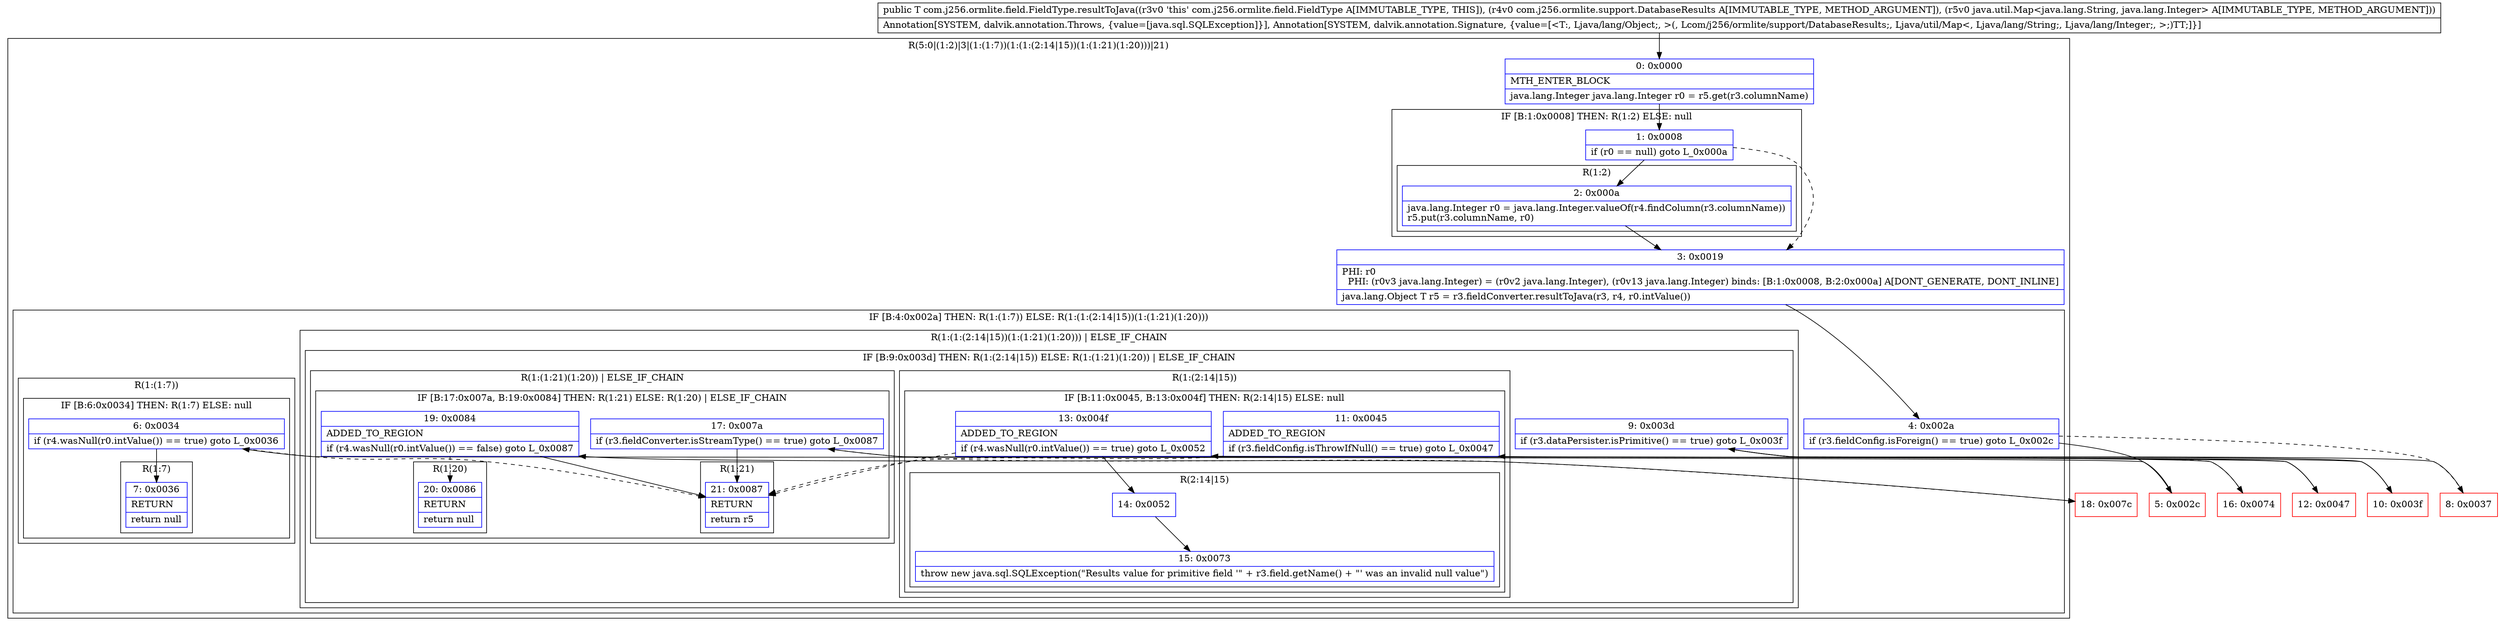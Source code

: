 digraph "CFG forcom.j256.ormlite.field.FieldType.resultToJava(Lcom\/j256\/ormlite\/support\/DatabaseResults;Ljava\/util\/Map;)Ljava\/lang\/Object;" {
subgraph cluster_Region_305802208 {
label = "R(5:0|(1:2)|3|(1:(1:7))(1:(1:(2:14|15))(1:(1:21)(1:20)))|21)";
node [shape=record,color=blue];
Node_0 [shape=record,label="{0\:\ 0x0000|MTH_ENTER_BLOCK\l|java.lang.Integer java.lang.Integer r0 = r5.get(r3.columnName)\l}"];
subgraph cluster_IfRegion_1262272432 {
label = "IF [B:1:0x0008] THEN: R(1:2) ELSE: null";
node [shape=record,color=blue];
Node_1 [shape=record,label="{1\:\ 0x0008|if (r0 == null) goto L_0x000a\l}"];
subgraph cluster_Region_1341724087 {
label = "R(1:2)";
node [shape=record,color=blue];
Node_2 [shape=record,label="{2\:\ 0x000a|java.lang.Integer r0 = java.lang.Integer.valueOf(r4.findColumn(r3.columnName))\lr5.put(r3.columnName, r0)\l}"];
}
}
Node_3 [shape=record,label="{3\:\ 0x0019|PHI: r0 \l  PHI: (r0v3 java.lang.Integer) = (r0v2 java.lang.Integer), (r0v13 java.lang.Integer) binds: [B:1:0x0008, B:2:0x000a] A[DONT_GENERATE, DONT_INLINE]\l|java.lang.Object T r5 = r3.fieldConverter.resultToJava(r3, r4, r0.intValue())\l}"];
subgraph cluster_IfRegion_1638587166 {
label = "IF [B:4:0x002a] THEN: R(1:(1:7)) ELSE: R(1:(1:(2:14|15))(1:(1:21)(1:20)))";
node [shape=record,color=blue];
Node_4 [shape=record,label="{4\:\ 0x002a|if (r3.fieldConfig.isForeign() == true) goto L_0x002c\l}"];
subgraph cluster_Region_977063943 {
label = "R(1:(1:7))";
node [shape=record,color=blue];
subgraph cluster_IfRegion_1280591827 {
label = "IF [B:6:0x0034] THEN: R(1:7) ELSE: null";
node [shape=record,color=blue];
Node_6 [shape=record,label="{6\:\ 0x0034|if (r4.wasNull(r0.intValue()) == true) goto L_0x0036\l}"];
subgraph cluster_Region_1703320266 {
label = "R(1:7)";
node [shape=record,color=blue];
Node_7 [shape=record,label="{7\:\ 0x0036|RETURN\l|return null\l}"];
}
}
}
subgraph cluster_Region_761928569 {
label = "R(1:(1:(2:14|15))(1:(1:21)(1:20))) | ELSE_IF_CHAIN\l";
node [shape=record,color=blue];
subgraph cluster_IfRegion_447694817 {
label = "IF [B:9:0x003d] THEN: R(1:(2:14|15)) ELSE: R(1:(1:21)(1:20)) | ELSE_IF_CHAIN\l";
node [shape=record,color=blue];
Node_9 [shape=record,label="{9\:\ 0x003d|if (r3.dataPersister.isPrimitive() == true) goto L_0x003f\l}"];
subgraph cluster_Region_1179582555 {
label = "R(1:(2:14|15))";
node [shape=record,color=blue];
subgraph cluster_IfRegion_259129490 {
label = "IF [B:11:0x0045, B:13:0x004f] THEN: R(2:14|15) ELSE: null";
node [shape=record,color=blue];
Node_11 [shape=record,label="{11\:\ 0x0045|ADDED_TO_REGION\l|if (r3.fieldConfig.isThrowIfNull() == true) goto L_0x0047\l}"];
Node_13 [shape=record,label="{13\:\ 0x004f|ADDED_TO_REGION\l|if (r4.wasNull(r0.intValue()) == true) goto L_0x0052\l}"];
subgraph cluster_Region_391021202 {
label = "R(2:14|15)";
node [shape=record,color=blue];
Node_14 [shape=record,label="{14\:\ 0x0052}"];
Node_15 [shape=record,label="{15\:\ 0x0073|throw new java.sql.SQLException(\"Results value for primitive field '\" + r3.field.getName() + \"' was an invalid null value\")\l}"];
}
}
}
subgraph cluster_Region_1786966737 {
label = "R(1:(1:21)(1:20)) | ELSE_IF_CHAIN\l";
node [shape=record,color=blue];
subgraph cluster_IfRegion_136444006 {
label = "IF [B:17:0x007a, B:19:0x0084] THEN: R(1:21) ELSE: R(1:20) | ELSE_IF_CHAIN\l";
node [shape=record,color=blue];
Node_17 [shape=record,label="{17\:\ 0x007a|if (r3.fieldConverter.isStreamType() == true) goto L_0x0087\l}"];
Node_19 [shape=record,label="{19\:\ 0x0084|ADDED_TO_REGION\l|if (r4.wasNull(r0.intValue()) == false) goto L_0x0087\l}"];
subgraph cluster_Region_651036653 {
label = "R(1:21)";
node [shape=record,color=blue];
Node_21 [shape=record,label="{21\:\ 0x0087|RETURN\l|return r5\l}"];
}
subgraph cluster_Region_183644207 {
label = "R(1:20)";
node [shape=record,color=blue];
Node_20 [shape=record,label="{20\:\ 0x0086|RETURN\l|return null\l}"];
}
}
}
}
}
}
Node_21 [shape=record,label="{21\:\ 0x0087|RETURN\l|return r5\l}"];
}
Node_5 [shape=record,color=red,label="{5\:\ 0x002c}"];
Node_8 [shape=record,color=red,label="{8\:\ 0x0037}"];
Node_10 [shape=record,color=red,label="{10\:\ 0x003f}"];
Node_12 [shape=record,color=red,label="{12\:\ 0x0047}"];
Node_16 [shape=record,color=red,label="{16\:\ 0x0074}"];
Node_18 [shape=record,color=red,label="{18\:\ 0x007c}"];
MethodNode[shape=record,label="{public T com.j256.ormlite.field.FieldType.resultToJava((r3v0 'this' com.j256.ormlite.field.FieldType A[IMMUTABLE_TYPE, THIS]), (r4v0 com.j256.ormlite.support.DatabaseResults A[IMMUTABLE_TYPE, METHOD_ARGUMENT]), (r5v0 java.util.Map\<java.lang.String, java.lang.Integer\> A[IMMUTABLE_TYPE, METHOD_ARGUMENT]))  | Annotation[SYSTEM, dalvik.annotation.Throws, \{value=[java.sql.SQLException]\}], Annotation[SYSTEM, dalvik.annotation.Signature, \{value=[\<T:, Ljava\/lang\/Object;, \>(, Lcom\/j256\/ormlite\/support\/DatabaseResults;, Ljava\/util\/Map\<, Ljava\/lang\/String;, Ljava\/lang\/Integer;, \>;)TT;]\}]\l}"];
MethodNode -> Node_0;
Node_0 -> Node_1;
Node_1 -> Node_2;
Node_1 -> Node_3[style=dashed];
Node_2 -> Node_3;
Node_3 -> Node_4;
Node_4 -> Node_5;
Node_4 -> Node_8[style=dashed];
Node_6 -> Node_7;
Node_6 -> Node_21[style=dashed];
Node_9 -> Node_10;
Node_9 -> Node_16[style=dashed];
Node_11 -> Node_12;
Node_11 -> Node_21[style=dashed];
Node_13 -> Node_14;
Node_13 -> Node_21[style=dashed];
Node_14 -> Node_15;
Node_17 -> Node_18[style=dashed];
Node_17 -> Node_21;
Node_19 -> Node_20[style=dashed];
Node_19 -> Node_21;
Node_5 -> Node_6;
Node_8 -> Node_9;
Node_10 -> Node_11;
Node_12 -> Node_13;
Node_16 -> Node_17;
Node_18 -> Node_19;
}

